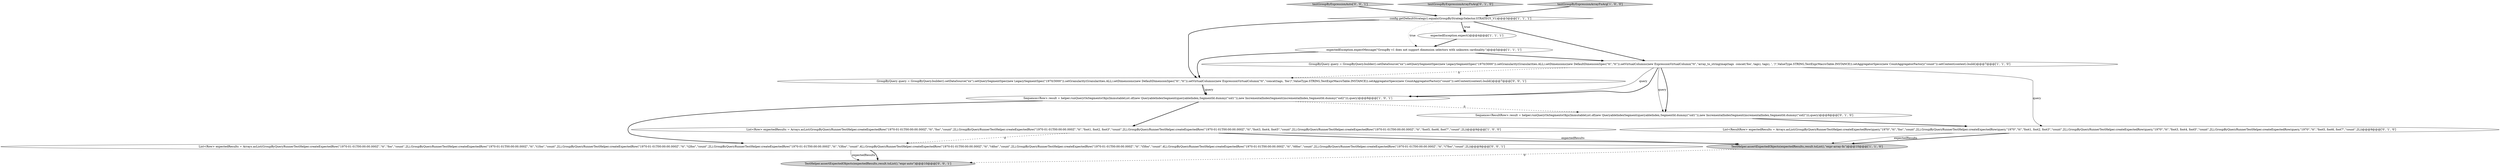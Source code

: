 digraph {
2 [style = filled, label = "config.getDefaultStrategy().equals(GroupByStrategySelector.STRATEGY_V1)@@@3@@@['1', '1', '1']", fillcolor = white, shape = diamond image = "AAA0AAABBB1BBB"];
12 [style = filled, label = "testGroupByExpressionAuto['0', '0', '1']", fillcolor = lightgray, shape = diamond image = "AAA0AAABBB3BBB"];
14 [style = filled, label = "TestHelper.assertExpectedObjects(expectedResults,result.toList(),\"expr-auto\")@@@10@@@['0', '0', '1']", fillcolor = lightgray, shape = ellipse image = "AAA0AAABBB3BBB"];
9 [style = filled, label = "testGroupByExpressionArrayFnArg['0', '1', '0']", fillcolor = lightgray, shape = diamond image = "AAA0AAABBB2BBB"];
1 [style = filled, label = "expectedException.expect()@@@4@@@['1', '1', '1']", fillcolor = white, shape = ellipse image = "AAA0AAABBB1BBB"];
6 [style = filled, label = "testGroupByExpressionArrayFnArg['1', '0', '0']", fillcolor = lightgray, shape = diamond image = "AAA0AAABBB1BBB"];
3 [style = filled, label = "List<Row> expectedResults = Arrays.asList(GroupByQueryRunnerTestHelper.createExpectedRow(\"1970-01-01T00:00:00.000Z\",\"tt\",\"foo\",\"count\",2L),GroupByQueryRunnerTestHelper.createExpectedRow(\"1970-01-01T00:00:00.000Z\",\"tt\",\"foot1, foot2, foot3\",\"count\",2L),GroupByQueryRunnerTestHelper.createExpectedRow(\"1970-01-01T00:00:00.000Z\",\"tt\",\"foot3, foot4, foot5\",\"count\",2L),GroupByQueryRunnerTestHelper.createExpectedRow(\"1970-01-01T00:00:00.000Z\",\"tt\",\"foot5, foot6, foot7\",\"count\",2L))@@@9@@@['1', '0', '0']", fillcolor = white, shape = ellipse image = "AAA0AAABBB1BBB"];
5 [style = filled, label = "Sequence<Row> result = helper.runQueryOnSegmentsObjs(ImmutableList.of(new QueryableIndexSegment(queryableIndex,SegmentId.dummy(\"sid1\")),new IncrementalIndexSegment(incrementalIndex,SegmentId.dummy(\"sid2\"))),query)@@@8@@@['1', '0', '1']", fillcolor = white, shape = ellipse image = "AAA0AAABBB1BBB"];
13 [style = filled, label = "List<Row> expectedResults = Arrays.asList(GroupByQueryRunnerTestHelper.createExpectedRow(\"1970-01-01T00:00:00.000Z\",\"tt\",\"foo\",\"count\",2L),GroupByQueryRunnerTestHelper.createExpectedRow(\"1970-01-01T00:00:00.000Z\",\"tt\",\"t1foo\",\"count\",2L),GroupByQueryRunnerTestHelper.createExpectedRow(\"1970-01-01T00:00:00.000Z\",\"tt\",\"t2foo\",\"count\",2L),GroupByQueryRunnerTestHelper.createExpectedRow(\"1970-01-01T00:00:00.000Z\",\"tt\",\"t3foo\",\"count\",4L),GroupByQueryRunnerTestHelper.createExpectedRow(\"1970-01-01T00:00:00.000Z\",\"tt\",\"t4foo\",\"count\",2L),GroupByQueryRunnerTestHelper.createExpectedRow(\"1970-01-01T00:00:00.000Z\",\"tt\",\"t5foo\",\"count\",4L),GroupByQueryRunnerTestHelper.createExpectedRow(\"1970-01-01T00:00:00.000Z\",\"tt\",\"t6foo\",\"count\",2L),GroupByQueryRunnerTestHelper.createExpectedRow(\"1970-01-01T00:00:00.000Z\",\"tt\",\"t7foo\",\"count\",2L))@@@9@@@['0', '0', '1']", fillcolor = white, shape = ellipse image = "AAA0AAABBB3BBB"];
8 [style = filled, label = "List<ResultRow> expectedResults = Arrays.asList(GroupByQueryRunnerTestHelper.createExpectedRow(query,\"1970\",\"tt\",\"foo\",\"count\",2L),GroupByQueryRunnerTestHelper.createExpectedRow(query,\"1970\",\"tt\",\"foot1, foot2, foot3\",\"count\",2L),GroupByQueryRunnerTestHelper.createExpectedRow(query,\"1970\",\"tt\",\"foot3, foot4, foot5\",\"count\",2L),GroupByQueryRunnerTestHelper.createExpectedRow(query,\"1970\",\"tt\",\"foot5, foot6, foot7\",\"count\",2L))@@@9@@@['0', '1', '0']", fillcolor = white, shape = ellipse image = "AAA0AAABBB2BBB"];
10 [style = filled, label = "Sequence<ResultRow> result = helper.runQueryOnSegmentsObjs(ImmutableList.of(new QueryableIndexSegment(queryableIndex,SegmentId.dummy(\"sid1\")),new IncrementalIndexSegment(incrementalIndex,SegmentId.dummy(\"sid2\"))),query)@@@8@@@['0', '1', '0']", fillcolor = white, shape = ellipse image = "AAA1AAABBB2BBB"];
4 [style = filled, label = "TestHelper.assertExpectedObjects(expectedResults,result.toList(),\"expr-array-fn\")@@@10@@@['1', '1', '0']", fillcolor = lightgray, shape = ellipse image = "AAA0AAABBB1BBB"];
11 [style = filled, label = "GroupByQuery query = GroupByQuery.builder().setDataSource(\"xx\").setQuerySegmentSpec(new LegacySegmentSpec(\"1970/3000\")).setGranularity(Granularities.ALL).setDimensions(new DefaultDimensionSpec(\"tt\",\"tt\")).setVirtualColumns(new ExpressionVirtualColumn(\"tt\",\"concat(tags, 'foo')\",ValueType.STRING,TestExprMacroTable.INSTANCE)).setAggregatorSpecs(new CountAggregatorFactory(\"count\")).setContext(context).build()@@@7@@@['0', '0', '1']", fillcolor = white, shape = ellipse image = "AAA0AAABBB3BBB"];
0 [style = filled, label = "GroupByQuery query = GroupByQuery.builder().setDataSource(\"xx\").setQuerySegmentSpec(new LegacySegmentSpec(\"1970/3000\")).setGranularity(Granularities.ALL).setDimensions(new DefaultDimensionSpec(\"tt\",\"tt\")).setVirtualColumns(new ExpressionVirtualColumn(\"tt\",\"array_to_string(map(tags  concat('foo', tags), tags), ', ')\",ValueType.STRING,TestExprMacroTable.INSTANCE)).setAggregatorSpecs(new CountAggregatorFactory(\"count\")).setContext(context).build()@@@7@@@['1', '1', '0']", fillcolor = white, shape = ellipse image = "AAA0AAABBB1BBB"];
7 [style = filled, label = "expectedException.expectMessage(\"GroupBy v1 does not support dimension selectors with unknown cardinality.\")@@@5@@@['1', '1', '1']", fillcolor = white, shape = ellipse image = "AAA0AAABBB1BBB"];
4->14 [style = dashed, label="0"];
13->14 [style = solid, label="expectedResults"];
8->4 [style = bold, label=""];
2->11 [style = bold, label=""];
12->2 [style = bold, label=""];
9->2 [style = bold, label=""];
10->8 [style = bold, label=""];
0->5 [style = solid, label="query"];
8->4 [style = solid, label="expectedResults"];
7->11 [style = bold, label=""];
3->13 [style = dashed, label="0"];
0->8 [style = solid, label="query"];
5->13 [style = bold, label=""];
6->2 [style = bold, label=""];
11->5 [style = solid, label="query"];
0->10 [style = bold, label=""];
2->1 [style = dotted, label="true"];
3->4 [style = solid, label="expectedResults"];
0->11 [style = dashed, label="0"];
2->1 [style = bold, label=""];
7->0 [style = bold, label=""];
5->10 [style = dashed, label="0"];
2->0 [style = bold, label=""];
5->3 [style = bold, label=""];
1->7 [style = bold, label=""];
0->5 [style = bold, label=""];
13->14 [style = bold, label=""];
3->4 [style = bold, label=""];
2->7 [style = dotted, label="true"];
11->5 [style = bold, label=""];
0->10 [style = solid, label="query"];
}
